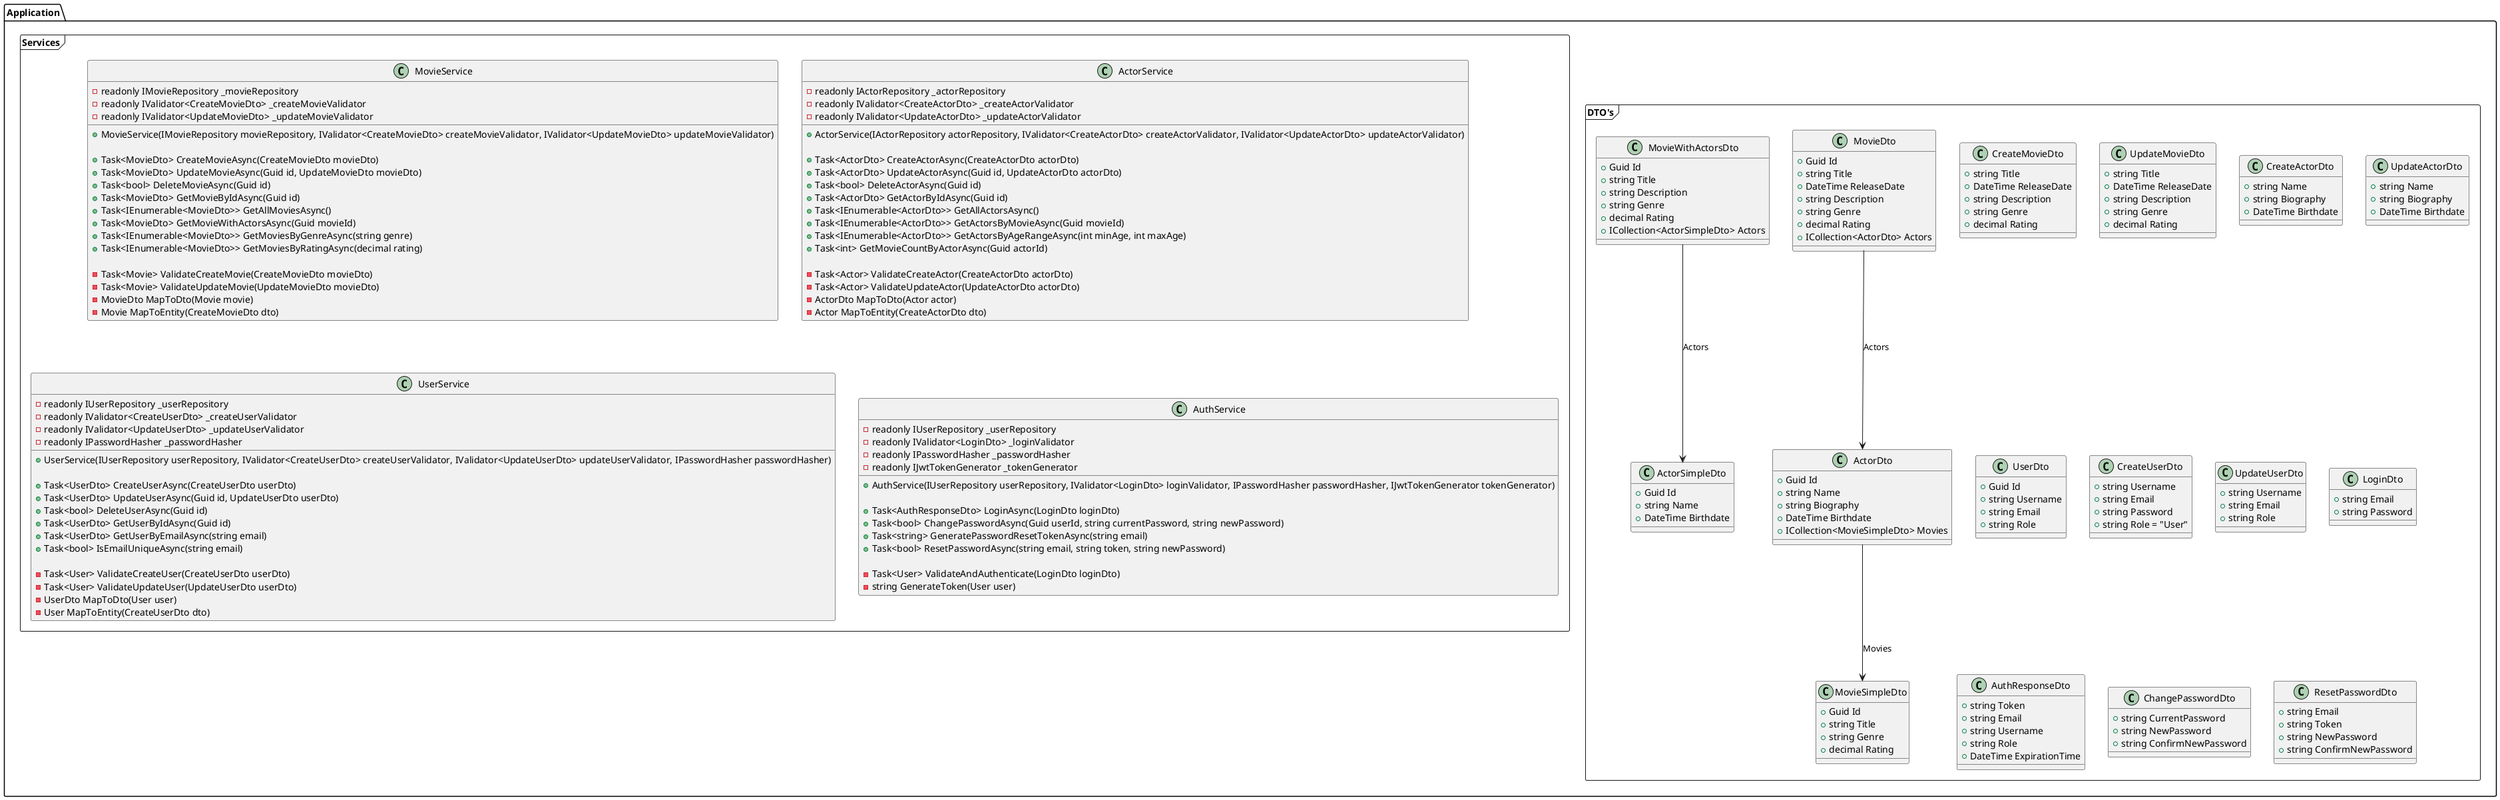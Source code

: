 @startuml "application"

package "Application" {
    package "DTO's" <<Frame>> {
        class MovieDto {
            + Guid Id
            + string Title
            + DateTime ReleaseDate
            + string Description
            + string Genre
            + decimal Rating
            + ICollection<ActorDto> Actors
        }

        class CreateMovieDto {
            + string Title
            + DateTime ReleaseDate
            + string Description
            + string Genre
            + decimal Rating
        }

        class UpdateMovieDto {
            + string Title
            + DateTime ReleaseDate
            + string Description
            + string Genre
            + decimal Rating
        }

        class MovieWithActorsDto {
            + Guid Id
            + string Title
            + string Description
            + string Genre
            + decimal Rating
            + ICollection<ActorSimpleDto> Actors
        }

        class ActorDto {
            + Guid Id
            + string Name
            + string Biography
            + DateTime Birthdate
            + ICollection<MovieSimpleDto> Movies
        }

        class ActorSimpleDto {
            + Guid Id
            + string Name
            + DateTime Birthdate
        }

        class CreateActorDto {
            + string Name
            + string Biography
            + DateTime Birthdate
        }

        class UpdateActorDto {
            + string Name
            + string Biography
            + DateTime Birthdate
        }

        class UserDto {
            + Guid Id
            + string Username
            + string Email
            + string Role
        }

        class CreateUserDto {
            + string Username
            + string Email
            + string Password
            + string Role = "User"
        }

        class UpdateUserDto {
            + string Username
            + string Email
            + string Role
        }

        class LoginDto {
            + string Email
            + string Password
        }

        class AuthResponseDto {
            + string Token
            + string Email
            + string Username
            + string Role
            + DateTime ExpirationTime
        }

        class ChangePasswordDto {
            + string CurrentPassword
            + string NewPassword
            + string ConfirmNewPassword
        }

        class ResetPasswordDto {
            + string Email
            + string Token
            + string NewPassword
            + string ConfirmNewPassword
        }

        class MovieSimpleDto {
            + Guid Id
            + string Title
            + string Genre
            + decimal Rating
        }

        MovieDto --> ActorDto : "Actors"
        MovieWithActorsDto --> ActorSimpleDto : "Actors"
        ActorDto --> MovieSimpleDto : "Movies"
    }

    package "Services" <<Frame>> {
        class MovieService {
            - readonly IMovieRepository _movieRepository
            - readonly IValidator<CreateMovieDto> _createMovieValidator
            - readonly IValidator<UpdateMovieDto> _updateMovieValidator

            + MovieService(IMovieRepository movieRepository, IValidator<CreateMovieDto> createMovieValidator, IValidator<UpdateMovieDto> updateMovieValidator)

            + Task<MovieDto> CreateMovieAsync(CreateMovieDto movieDto)
            + Task<MovieDto> UpdateMovieAsync(Guid id, UpdateMovieDto movieDto)
            + Task<bool> DeleteMovieAsync(Guid id)
            + Task<MovieDto> GetMovieByIdAsync(Guid id)
            + Task<IEnumerable<MovieDto>> GetAllMoviesAsync()
            + Task<MovieDto> GetMovieWithActorsAsync(Guid movieId)
            + Task<IEnumerable<MovieDto>> GetMoviesByGenreAsync(string genre)
            + Task<IEnumerable<MovieDto>> GetMoviesByRatingAsync(decimal rating)

            - Task<Movie> ValidateCreateMovie(CreateMovieDto movieDto)
            - Task<Movie> ValidateUpdateMovie(UpdateMovieDto movieDto)
            - MovieDto MapToDto(Movie movie)
            - Movie MapToEntity(CreateMovieDto dto)
        }

        class ActorService {
            - readonly IActorRepository _actorRepository
            - readonly IValidator<CreateActorDto> _createActorValidator
            - readonly IValidator<UpdateActorDto> _updateActorValidator

            + ActorService(IActorRepository actorRepository, IValidator<CreateActorDto> createActorValidator, IValidator<UpdateActorDto> updateActorValidator)

            + Task<ActorDto> CreateActorAsync(CreateActorDto actorDto)
            + Task<ActorDto> UpdateActorAsync(Guid id, UpdateActorDto actorDto)
            + Task<bool> DeleteActorAsync(Guid id)
            + Task<ActorDto> GetActorByIdAsync(Guid id)
            + Task<IEnumerable<ActorDto>> GetAllActorsAsync()
            + Task<IEnumerable<ActorDto>> GetActorsByMovieAsync(Guid movieId)
            + Task<IEnumerable<ActorDto>> GetActorsByAgeRangeAsync(int minAge, int maxAge)
            + Task<int> GetMovieCountByActorAsync(Guid actorId)

            - Task<Actor> ValidateCreateActor(CreateActorDto actorDto)
            - Task<Actor> ValidateUpdateActor(UpdateActorDto actorDto)
            - ActorDto MapToDto(Actor actor)
            - Actor MapToEntity(CreateActorDto dto)
        }

        class UserService {
            - readonly IUserRepository _userRepository
            - readonly IValidator<CreateUserDto> _createUserValidator
            - readonly IValidator<UpdateUserDto> _updateUserValidator
            - readonly IPasswordHasher _passwordHasher

            + UserService(IUserRepository userRepository, IValidator<CreateUserDto> createUserValidator, IValidator<UpdateUserDto> updateUserValidator, IPasswordHasher passwordHasher)

            + Task<UserDto> CreateUserAsync(CreateUserDto userDto)
            + Task<UserDto> UpdateUserAsync(Guid id, UpdateUserDto userDto)
            + Task<bool> DeleteUserAsync(Guid id)
            + Task<UserDto> GetUserByIdAsync(Guid id)
            + Task<UserDto> GetUserByEmailAsync(string email)
            + Task<bool> IsEmailUniqueAsync(string email)

            - Task<User> ValidateCreateUser(CreateUserDto userDto)
            - Task<User> ValidateUpdateUser(UpdateUserDto userDto)
            - UserDto MapToDto(User user)
            - User MapToEntity(CreateUserDto dto)
        }

        class AuthService {
            - readonly IUserRepository _userRepository
            - readonly IValidator<LoginDto> _loginValidator
            - readonly IPasswordHasher _passwordHasher
            - readonly IJwtTokenGenerator _tokenGenerator

            + AuthService(IUserRepository userRepository, IValidator<LoginDto> loginValidator, IPasswordHasher passwordHasher, IJwtTokenGenerator tokenGenerator)

            + Task<AuthResponseDto> LoginAsync(LoginDto loginDto)
            + Task<bool> ChangePasswordAsync(Guid userId, string currentPassword, string newPassword)
            + Task<string> GeneratePasswordResetTokenAsync(string email)
            + Task<bool> ResetPasswordAsync(string email, string token, string newPassword)

            - Task<User> ValidateAndAuthenticate(LoginDto loginDto)
            - string GenerateToken(User user)
        }
    }
}

@enduml